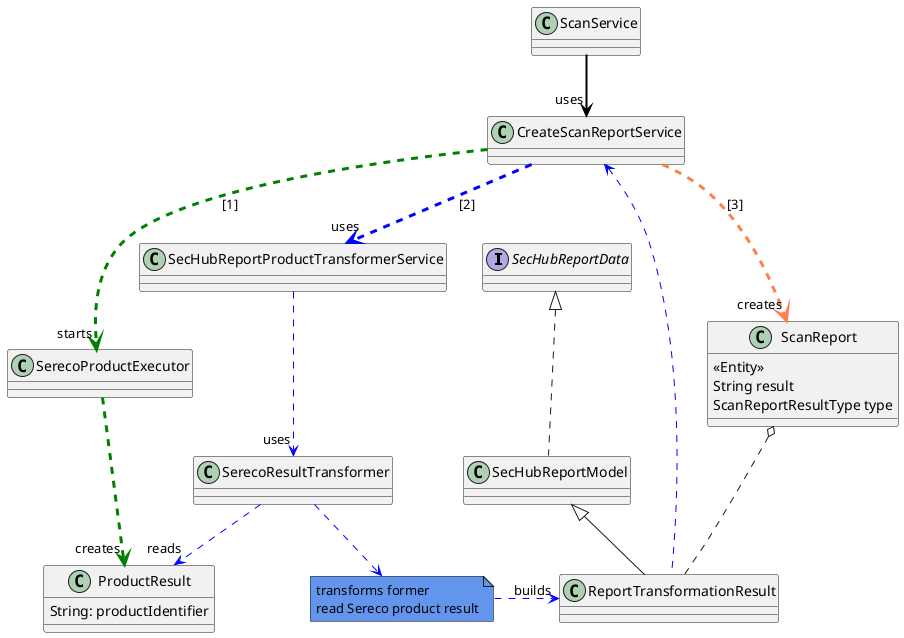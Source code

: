 ' SPDX-License-Identifier: MIT
@startuml

interface SecHubReportData

class SecHubReportModel implements SecHubReportData 
class ReportTransformationResult extends SecHubReportModel

class SerecoProductExecutor


class ScanService 

class ProductResult {
    String: productIdentifier
}

class SerecoResultTransformer
class CreateScanReportService
class ScanReport {
    <<Entity>>
    String result
    ScanReportResultType type
}
ScanService -[#black,plain,thickness=2]-> "uses" CreateScanReportService  
CreateScanReportService -[#green,dashed,thickness=3]-> "starts" SerecoProductExecutor : [1]
CreateScanReportService -[#blue,dashed,thickness=3]-> "uses" SecHubReportProductTransformerService : [2] 
CreateScanReportService -[#Coral,dashed,thickness=3]-> "creates" ScanReport : [3]
 
SecHubReportProductTransformerService -[#blue,dashed,thickness=1]-> "uses" SerecoResultTransformer

ScanReport o..  ReportTransformationResult


CreateScanReportService <-[#blue,dashed,thickness=1]- ReportTransformationResult

SerecoProductExecutor .[#green,dashed,thickness=3].> "creates" ProductResult

'SerecoProductExecutor --> ProductResult 

note "transforms former\nread Sereco product result" as N2 #CornflowerBlue

SerecoResultTransformer -[#blue,dashed,thickness=1]-> "reads" ProductResult 
SerecoResultTransformer -[#blue,dashed,thickness=1]-> N2
N2 -[#blue,dashed,thickness=1]> "builds" ReportTransformationResult

@enduml 